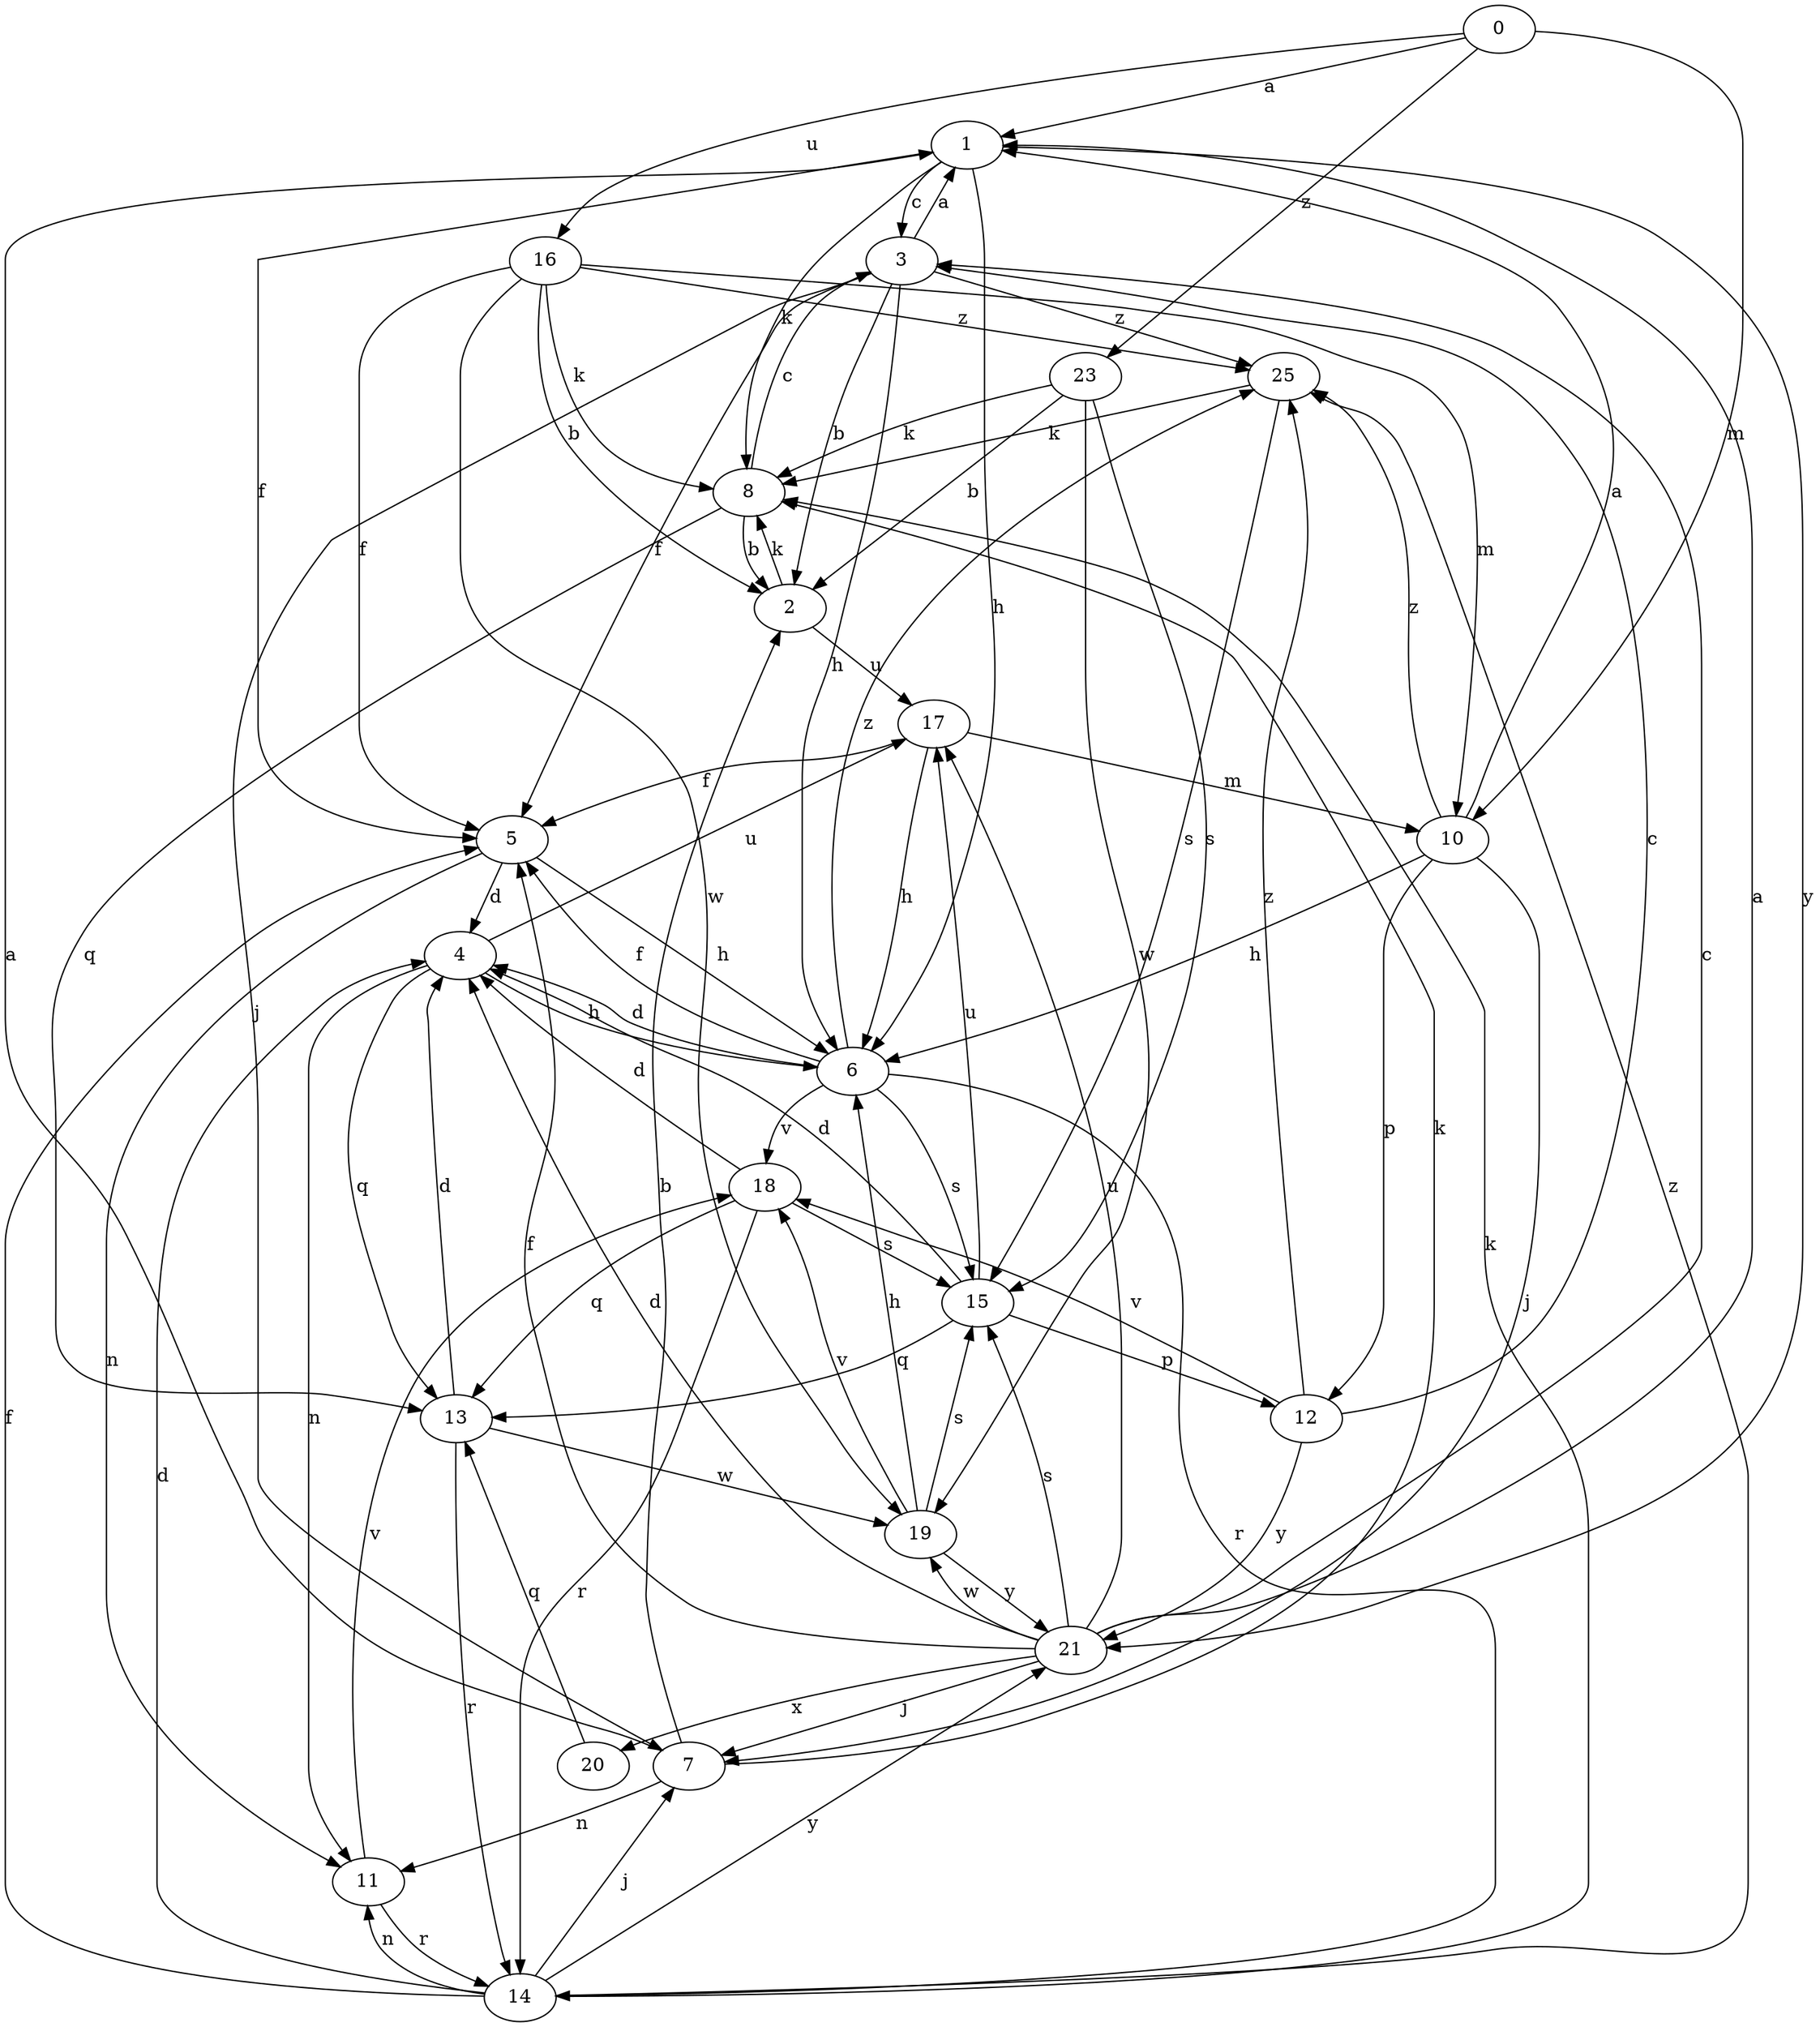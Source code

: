strict digraph  {
1;
2;
3;
4;
5;
6;
7;
8;
10;
11;
12;
13;
14;
15;
16;
17;
18;
0;
19;
20;
21;
23;
25;
1 -> 3  [label=c];
1 -> 5  [label=f];
1 -> 6  [label=h];
1 -> 8  [label=k];
1 -> 21  [label=y];
2 -> 8  [label=k];
2 -> 17  [label=u];
3 -> 1  [label=a];
3 -> 2  [label=b];
3 -> 5  [label=f];
3 -> 6  [label=h];
3 -> 7  [label=j];
3 -> 25  [label=z];
4 -> 6  [label=h];
4 -> 11  [label=n];
4 -> 13  [label=q];
4 -> 17  [label=u];
5 -> 4  [label=d];
5 -> 6  [label=h];
5 -> 11  [label=n];
6 -> 4  [label=d];
6 -> 5  [label=f];
6 -> 14  [label=r];
6 -> 15  [label=s];
6 -> 18  [label=v];
6 -> 25  [label=z];
7 -> 1  [label=a];
7 -> 2  [label=b];
7 -> 8  [label=k];
7 -> 11  [label=n];
8 -> 2  [label=b];
8 -> 3  [label=c];
8 -> 13  [label=q];
10 -> 1  [label=a];
10 -> 6  [label=h];
10 -> 7  [label=j];
10 -> 12  [label=p];
10 -> 25  [label=z];
11 -> 14  [label=r];
11 -> 18  [label=v];
12 -> 3  [label=c];
12 -> 18  [label=v];
12 -> 21  [label=y];
12 -> 25  [label=z];
13 -> 4  [label=d];
13 -> 14  [label=r];
13 -> 19  [label=w];
14 -> 4  [label=d];
14 -> 5  [label=f];
14 -> 7  [label=j];
14 -> 8  [label=k];
14 -> 11  [label=n];
14 -> 21  [label=y];
14 -> 25  [label=z];
15 -> 4  [label=d];
15 -> 12  [label=p];
15 -> 13  [label=q];
15 -> 17  [label=u];
16 -> 2  [label=b];
16 -> 5  [label=f];
16 -> 8  [label=k];
16 -> 10  [label=m];
16 -> 19  [label=w];
16 -> 25  [label=z];
17 -> 5  [label=f];
17 -> 6  [label=h];
17 -> 10  [label=m];
18 -> 4  [label=d];
18 -> 13  [label=q];
18 -> 14  [label=r];
18 -> 15  [label=s];
0 -> 1  [label=a];
0 -> 10  [label=m];
0 -> 16  [label=u];
0 -> 23  [label=z];
19 -> 6  [label=h];
19 -> 15  [label=s];
19 -> 18  [label=v];
19 -> 21  [label=y];
20 -> 13  [label=q];
21 -> 1  [label=a];
21 -> 3  [label=c];
21 -> 4  [label=d];
21 -> 5  [label=f];
21 -> 7  [label=j];
21 -> 15  [label=s];
21 -> 17  [label=u];
21 -> 19  [label=w];
21 -> 20  [label=x];
23 -> 2  [label=b];
23 -> 8  [label=k];
23 -> 15  [label=s];
23 -> 19  [label=w];
25 -> 8  [label=k];
25 -> 15  [label=s];
}
